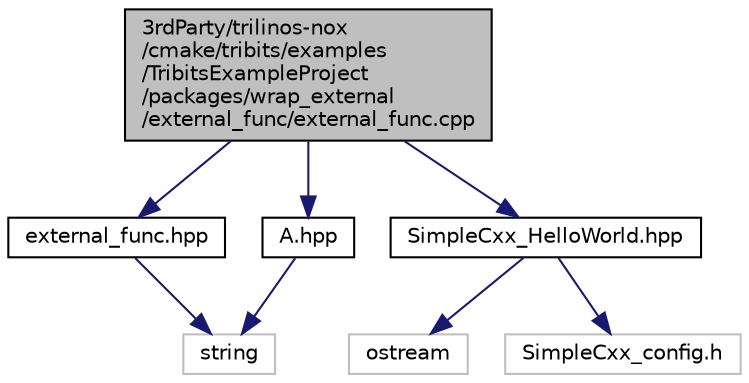 digraph "3rdParty/trilinos-nox/cmake/tribits/examples/TribitsExampleProject/packages/wrap_external/external_func/external_func.cpp"
{
  edge [fontname="Helvetica",fontsize="10",labelfontname="Helvetica",labelfontsize="10"];
  node [fontname="Helvetica",fontsize="10",shape=record];
  Node0 [label="3rdParty/trilinos-nox\l/cmake/tribits/examples\l/TribitsExampleProject\l/packages/wrap_external\l/external_func/external_func.cpp",height=0.2,width=0.4,color="black", fillcolor="grey75", style="filled", fontcolor="black"];
  Node0 -> Node1 [color="midnightblue",fontsize="10",style="solid",fontname="Helvetica"];
  Node1 [label="external_func.hpp",height=0.2,width=0.4,color="black", fillcolor="white", style="filled",URL="$d8/d93/external__func_8hpp.html"];
  Node1 -> Node2 [color="midnightblue",fontsize="10",style="solid",fontname="Helvetica"];
  Node2 [label="string",height=0.2,width=0.4,color="grey75", fillcolor="white", style="filled"];
  Node0 -> Node3 [color="midnightblue",fontsize="10",style="solid",fontname="Helvetica"];
  Node3 [label="SimpleCxx_HelloWorld.hpp",height=0.2,width=0.4,color="black", fillcolor="white", style="filled",URL="$d0/de8/_simple_cxx___hello_world_8hpp.html"];
  Node3 -> Node4 [color="midnightblue",fontsize="10",style="solid",fontname="Helvetica"];
  Node4 [label="ostream",height=0.2,width=0.4,color="grey75", fillcolor="white", style="filled"];
  Node3 -> Node5 [color="midnightblue",fontsize="10",style="solid",fontname="Helvetica"];
  Node5 [label="SimpleCxx_config.h",height=0.2,width=0.4,color="grey75", fillcolor="white", style="filled"];
  Node0 -> Node6 [color="midnightblue",fontsize="10",style="solid",fontname="Helvetica"];
  Node6 [label="A.hpp",height=0.2,width=0.4,color="black", fillcolor="white", style="filled",URL="$d9/d13/_a_8hpp.html"];
  Node6 -> Node2 [color="midnightblue",fontsize="10",style="solid",fontname="Helvetica"];
}
